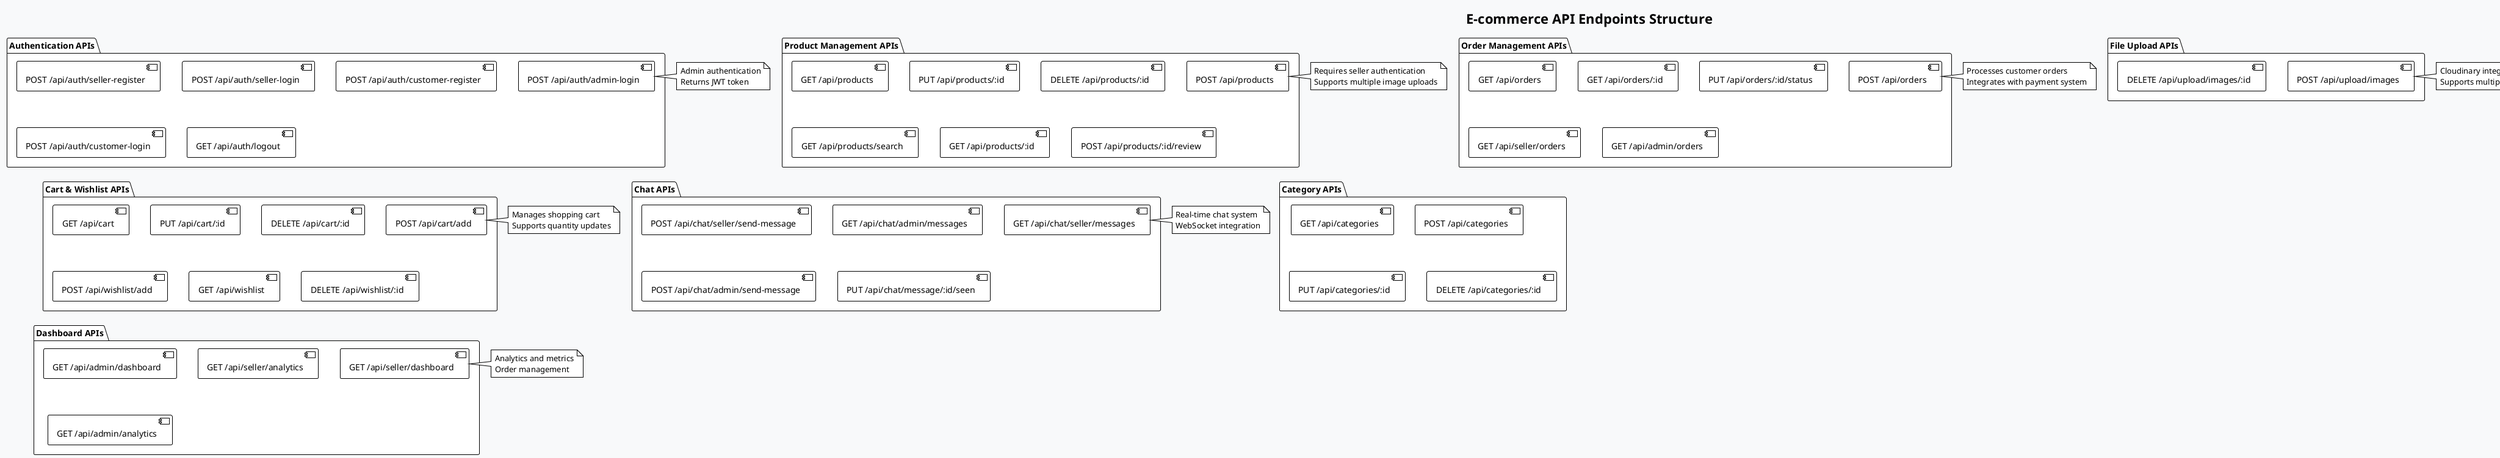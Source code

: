 @startuml API Endpoints
!theme plain
skinparam backgroundColor #f8f9fa

title E-commerce API Endpoints Structure

package "Authentication APIs" {
    [POST /api/auth/admin-login] as AdminLogin
    [POST /api/auth/seller-register] as SellerRegister
    [POST /api/auth/seller-login] as SellerLogin
    [POST /api/auth/customer-register] as CustomerRegister
    [POST /api/auth/customer-login] as CustomerLogin
    [GET /api/auth/logout] as Logout
}

package "Product Management APIs" {
    [GET /api/products] as GetProducts
    [POST /api/products] as CreateProduct
    [PUT /api/products/:id] as UpdateProduct
    [DELETE /api/products/:id] as DeleteProduct
    [GET /api/products/search] as SearchProducts
    [GET /api/products/:id] as GetProduct
    [POST /api/products/:id/review] as AddReview
}

package "Order Management APIs" {
    [POST /api/orders] as CreateOrder
    [GET /api/orders] as GetOrders
    [GET /api/orders/:id] as GetOrder
    [PUT /api/orders/:id/status] as UpdateOrderStatus
    [GET /api/seller/orders] as GetSellerOrders
    [GET /api/admin/orders] as GetAdminOrders
}

package "Cart & Wishlist APIs" {
    [POST /api/cart/add] as AddToCart
    [GET /api/cart] as GetCart
    [PUT /api/cart/:id] as UpdateCartItem
    [DELETE /api/cart/:id] as RemoveFromCart
    [POST /api/wishlist/add] as AddToWishlist
    [GET /api/wishlist] as GetWishlist
    [DELETE /api/wishlist/:id] as RemoveFromWishlist
}

package "Chat APIs" {
    [GET /api/chat/seller/messages] as GetSellerMessages
    [POST /api/chat/seller/send-message] as SendSellerMessage
    [GET /api/chat/admin/messages] as GetAdminMessages
    [POST /api/chat/admin/send-message] as SendAdminMessage
    [PUT /api/chat/message/:id/seen] as MarkMessageSeen
}

package "File Upload APIs" {
    [POST /api/upload/images] as UploadImages
    [DELETE /api/upload/images/:id] as DeleteImage
}

package "Category APIs" {
    [GET /api/categories] as GetCategories
    [POST /api/categories] as CreateCategory
    [PUT /api/categories/:id] as UpdateCategory
    [DELETE /api/categories/:id] as DeleteCategory
}

package "Payment APIs" {
    [POST /api/payment/create-intent] as CreatePaymentIntent
    [POST /api/payment/confirm] as ConfirmPayment
    [GET /api/payment/status/:id] as GetPaymentStatus
}

package "Dashboard APIs" {
    [GET /api/seller/dashboard] as SellerDashboard
    [GET /api/admin/dashboard] as AdminDashboard
    [GET /api/seller/analytics] as SellerAnalytics
    [GET /api/admin/analytics] as AdminAnalytics
}

note right of AdminLogin
  Admin authentication
  Returns JWT token
end note

note right of CreateProduct
  Requires seller authentication
  Supports multiple image uploads
end note

note right of CreateOrder
  Processes customer orders
  Integrates with payment system
end note

note right of AddToCart
  Manages shopping cart
  Supports quantity updates
end note

note right of GetSellerMessages
  Real-time chat system
  WebSocket integration
end note

note right of UploadImages
  Cloudinary integration
  Supports multiple formats
end note

note right of CreatePaymentIntent
  Stripe integration
  Secure payment processing
end note

note right of SellerDashboard
  Analytics and metrics
  Order management
end note

@enduml
